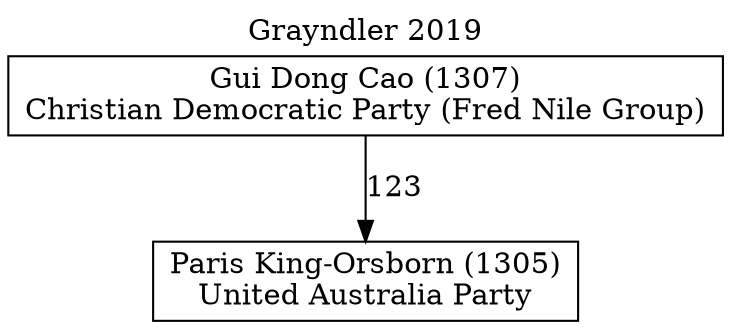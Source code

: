 // House preference flow
digraph "Paris King-Orsborn (1305)_Grayndler_2019" {
	graph [label="Grayndler 2019" labelloc=t mclimit=10]
	node [shape=box]
	"Paris King-Orsborn (1305)" [label="Paris King-Orsborn (1305)
United Australia Party"]
	"Gui Dong Cao (1307)" [label="Gui Dong Cao (1307)
Christian Democratic Party (Fred Nile Group)"]
	"Gui Dong Cao (1307)" -> "Paris King-Orsborn (1305)" [label=123]
}
